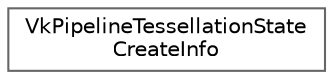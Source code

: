 digraph "类继承关系图"
{
 // LATEX_PDF_SIZE
  bgcolor="transparent";
  edge [fontname=Helvetica,fontsize=10,labelfontname=Helvetica,labelfontsize=10];
  node [fontname=Helvetica,fontsize=10,shape=box,height=0.2,width=0.4];
  rankdir="LR";
  Node0 [id="Node000000",label="VkPipelineTessellationState\lCreateInfo",height=0.2,width=0.4,color="grey40", fillcolor="white", style="filled",URL="$struct_vk_pipeline_tessellation_state_create_info.html",tooltip=" "];
}
